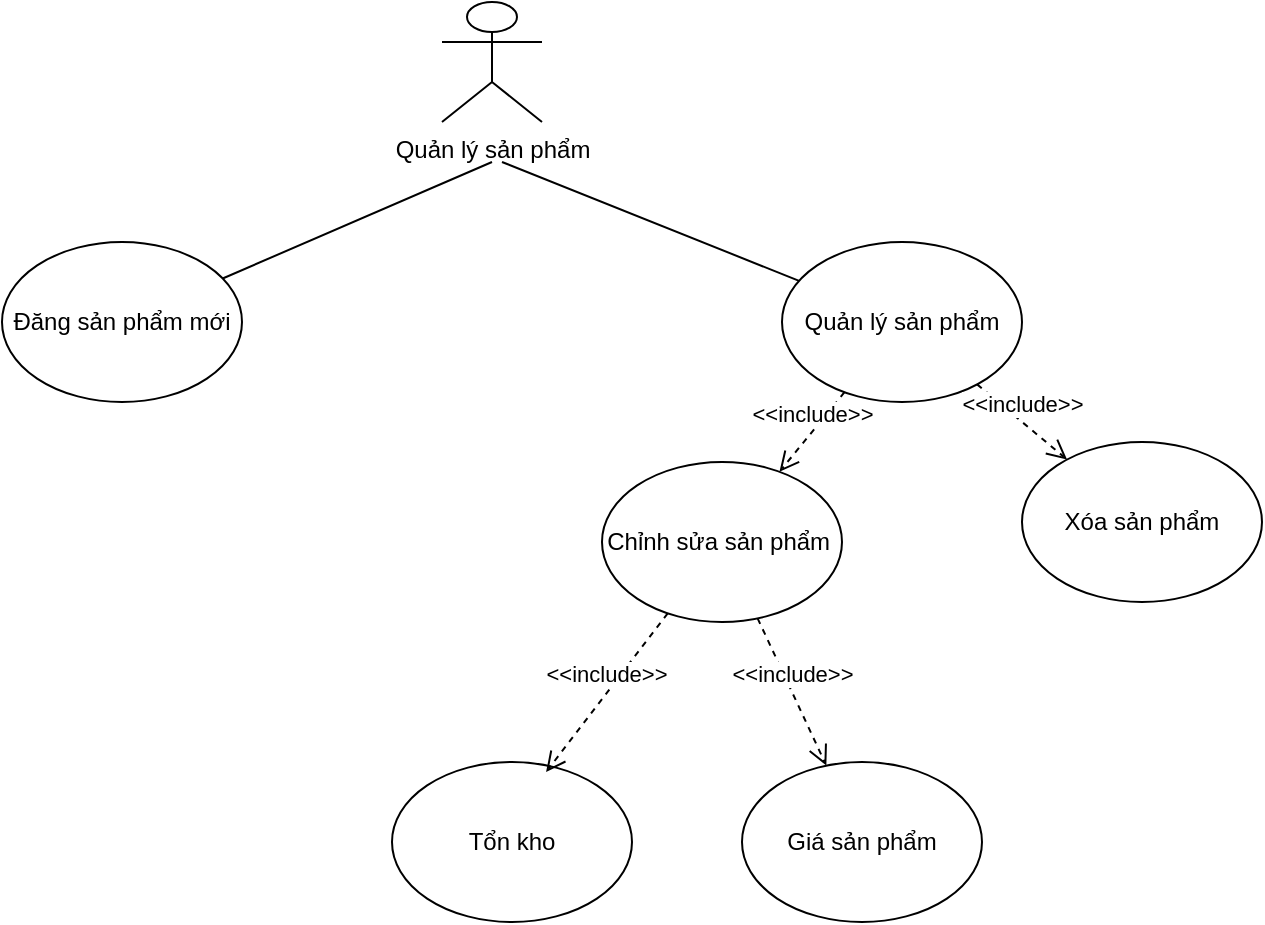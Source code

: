 <mxfile version="26.2.2">
  <diagram name="Page-1" id="pZPSAb8C-xnlexXrDz3T">
    <mxGraphModel dx="858" dy="521" grid="1" gridSize="10" guides="1" tooltips="1" connect="1" arrows="1" fold="1" page="1" pageScale="1" pageWidth="850" pageHeight="1100" math="0" shadow="0">
      <root>
        <mxCell id="0" />
        <mxCell id="1" parent="0" />
        <mxCell id="Z3dp1151A1_RT2jGu9Le-1" value="Quản lý sản phẩm" style="ellipse;whiteSpace=wrap;html=1;" vertex="1" parent="1">
          <mxGeometry x="500" y="360" width="120" height="80" as="geometry" />
        </mxCell>
        <mxCell id="Z3dp1151A1_RT2jGu9Le-2" value="Quản lý sản phẩm" style="shape=umlActor;verticalLabelPosition=bottom;verticalAlign=top;html=1;outlineConnect=0;" vertex="1" parent="1">
          <mxGeometry x="330" y="240" width="50" height="60" as="geometry" />
        </mxCell>
        <mxCell id="Z3dp1151A1_RT2jGu9Le-4" value="Đăng sản phẩm mới" style="ellipse;whiteSpace=wrap;html=1;" vertex="1" parent="1">
          <mxGeometry x="110" y="360" width="120" height="80" as="geometry" />
        </mxCell>
        <mxCell id="Z3dp1151A1_RT2jGu9Le-5" value="Chỉnh sửa sản phẩm&amp;nbsp;" style="ellipse;whiteSpace=wrap;html=1;" vertex="1" parent="1">
          <mxGeometry x="410" y="470" width="120" height="80" as="geometry" />
        </mxCell>
        <mxCell id="Z3dp1151A1_RT2jGu9Le-6" value="Xóa sản phẩm" style="ellipse;whiteSpace=wrap;html=1;" vertex="1" parent="1">
          <mxGeometry x="620" y="460" width="120" height="80" as="geometry" />
        </mxCell>
        <mxCell id="Z3dp1151A1_RT2jGu9Le-7" value="Giá sản phẩm" style="ellipse;whiteSpace=wrap;html=1;" vertex="1" parent="1">
          <mxGeometry x="480" y="620" width="120" height="80" as="geometry" />
        </mxCell>
        <mxCell id="Z3dp1151A1_RT2jGu9Le-8" value="Tổn kho" style="ellipse;whiteSpace=wrap;html=1;" vertex="1" parent="1">
          <mxGeometry x="305" y="620" width="120" height="80" as="geometry" />
        </mxCell>
        <mxCell id="Z3dp1151A1_RT2jGu9Le-10" value="&amp;lt;&amp;lt;include&amp;gt;&amp;gt;" style="html=1;verticalAlign=bottom;endArrow=open;dashed=1;endSize=8;curved=0;rounded=0;entryX=0.642;entryY=0.063;entryDx=0;entryDy=0;entryPerimeter=0;" edge="1" parent="1" source="Z3dp1151A1_RT2jGu9Le-5" target="Z3dp1151A1_RT2jGu9Le-8">
          <mxGeometry relative="1" as="geometry">
            <mxPoint x="470" y="510" as="sourcePoint" />
            <mxPoint x="390" y="510" as="targetPoint" />
          </mxGeometry>
        </mxCell>
        <mxCell id="Z3dp1151A1_RT2jGu9Le-11" value="&amp;lt;&amp;lt;include&amp;gt;&amp;gt;" style="html=1;verticalAlign=bottom;endArrow=open;dashed=1;endSize=8;curved=0;rounded=0;" edge="1" parent="1" source="Z3dp1151A1_RT2jGu9Le-1" target="Z3dp1151A1_RT2jGu9Le-5">
          <mxGeometry relative="1" as="geometry">
            <mxPoint x="520" y="468" as="sourcePoint" />
            <mxPoint x="585" y="380" as="targetPoint" />
          </mxGeometry>
        </mxCell>
        <mxCell id="Z3dp1151A1_RT2jGu9Le-12" value="&amp;lt;&amp;lt;include&amp;gt;&amp;gt;" style="html=1;verticalAlign=bottom;endArrow=open;dashed=1;endSize=8;curved=0;rounded=0;" edge="1" parent="1" source="Z3dp1151A1_RT2jGu9Le-1" target="Z3dp1151A1_RT2jGu9Le-6">
          <mxGeometry relative="1" as="geometry">
            <mxPoint x="399" y="654" as="sourcePoint" />
            <mxPoint x="464" y="566" as="targetPoint" />
          </mxGeometry>
        </mxCell>
        <mxCell id="Z3dp1151A1_RT2jGu9Le-13" value="&amp;lt;&amp;lt;include&amp;gt;&amp;gt;" style="html=1;verticalAlign=bottom;endArrow=open;dashed=1;endSize=8;curved=0;rounded=0;" edge="1" parent="1" source="Z3dp1151A1_RT2jGu9Le-5" target="Z3dp1151A1_RT2jGu9Le-7">
          <mxGeometry relative="1" as="geometry">
            <mxPoint x="451" y="555" as="sourcePoint" />
            <mxPoint x="377" y="645" as="targetPoint" />
          </mxGeometry>
        </mxCell>
        <mxCell id="Z3dp1151A1_RT2jGu9Le-14" value="" style="endArrow=none;html=1;rounded=0;" edge="1" parent="1" source="Z3dp1151A1_RT2jGu9Le-4">
          <mxGeometry width="50" height="50" relative="1" as="geometry">
            <mxPoint x="400" y="470" as="sourcePoint" />
            <mxPoint x="355" y="320" as="targetPoint" />
          </mxGeometry>
        </mxCell>
        <mxCell id="Z3dp1151A1_RT2jGu9Le-15" value="" style="endArrow=none;html=1;rounded=0;" edge="1" parent="1" target="Z3dp1151A1_RT2jGu9Le-1">
          <mxGeometry width="50" height="50" relative="1" as="geometry">
            <mxPoint x="360" y="320" as="sourcePoint" />
            <mxPoint x="450" y="420" as="targetPoint" />
          </mxGeometry>
        </mxCell>
      </root>
    </mxGraphModel>
  </diagram>
</mxfile>
